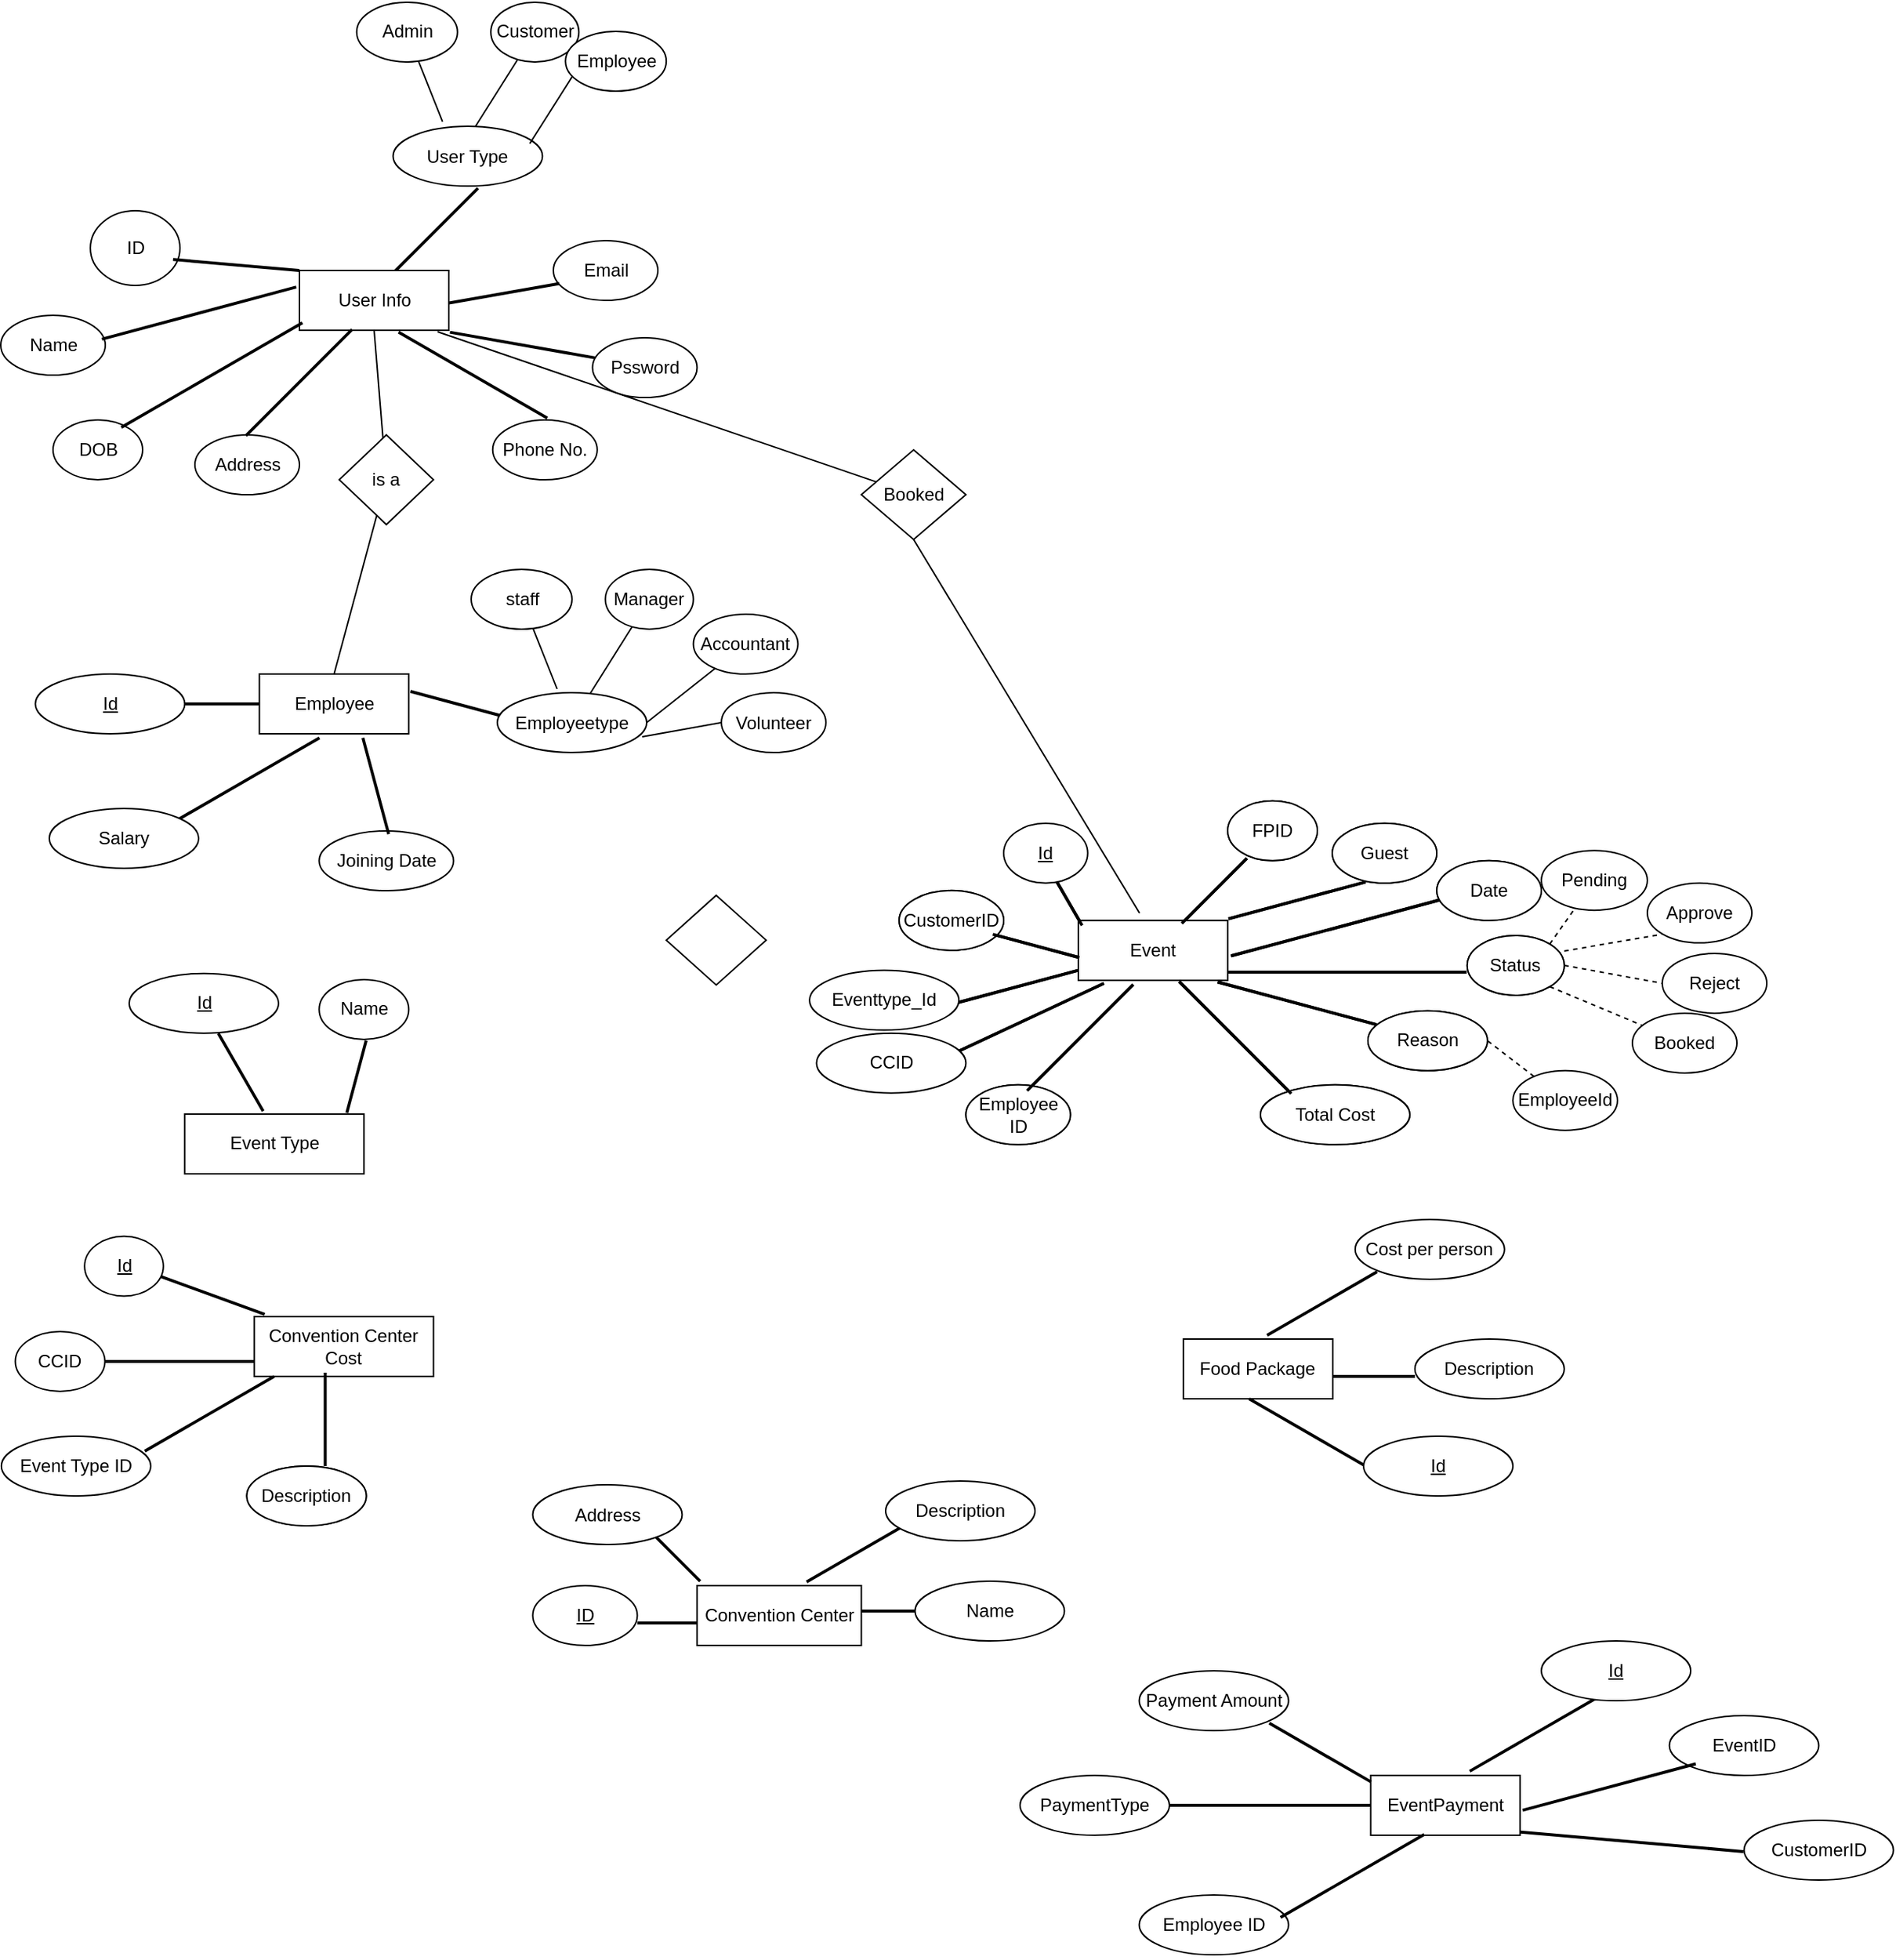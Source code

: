 <mxfile version="14.6.10" type="github">
  <diagram id="667UKBAZMkuKN2_vxPIx" name="Page-1">
    <mxGraphModel dx="854" dy="1568" grid="1" gridSize="10" guides="1" tooltips="1" connect="1" arrows="1" fold="1" page="1" pageScale="1" pageWidth="850" pageHeight="1100" math="0" shadow="0">
      <root>
        <mxCell id="0" />
        <mxCell id="1" parent="0" />
        <mxCell id="iq4_zU8uzsKBCmtEDNEx-7" value="Convention Center Cost" style="whiteSpace=wrap;html=1;align=center;" parent="1" vertex="1">
          <mxGeometry x="177.25" y="660" width="120" height="40" as="geometry" />
        </mxCell>
        <mxCell id="iq4_zU8uzsKBCmtEDNEx-9" value="CCID" style="ellipse;whiteSpace=wrap;html=1;align=center;" parent="1" vertex="1">
          <mxGeometry x="17.25" y="670" width="60" height="40" as="geometry" />
        </mxCell>
        <mxCell id="iq4_zU8uzsKBCmtEDNEx-10" value="Event Type ID" style="ellipse;whiteSpace=wrap;html=1;align=center;" parent="1" vertex="1">
          <mxGeometry x="7.92" y="740" width="100" height="40" as="geometry" />
        </mxCell>
        <mxCell id="iq4_zU8uzsKBCmtEDNEx-11" value="Description" style="ellipse;whiteSpace=wrap;html=1;align=center;" parent="1" vertex="1">
          <mxGeometry x="172.25" y="760" width="80" height="40" as="geometry" />
        </mxCell>
        <mxCell id="iq4_zU8uzsKBCmtEDNEx-12" value="" style="line;strokeWidth=2;html=1;rotation=20;" parent="1" vertex="1">
          <mxGeometry x="107.92" y="640" width="78.66" height="10" as="geometry" />
        </mxCell>
        <mxCell id="iq4_zU8uzsKBCmtEDNEx-13" value="" style="line;strokeWidth=2;html=1;" parent="1" vertex="1">
          <mxGeometry x="77.25" y="685" width="100" height="10" as="geometry" />
        </mxCell>
        <mxCell id="iq4_zU8uzsKBCmtEDNEx-14" value="" style="line;strokeWidth=2;html=1;rotation=-30;" parent="1" vertex="1">
          <mxGeometry x="97.25" y="720" width="100" height="10" as="geometry" />
        </mxCell>
        <mxCell id="iq4_zU8uzsKBCmtEDNEx-15" value="" style="line;strokeWidth=2;html=1;rotation=90;" parent="1" vertex="1">
          <mxGeometry x="193.5" y="723.75" width="62.5" height="10" as="geometry" />
        </mxCell>
        <mxCell id="iq4_zU8uzsKBCmtEDNEx-16" value="Description" style="ellipse;whiteSpace=wrap;html=1;align=center;" parent="1" vertex="1">
          <mxGeometry x="172.25" y="760" width="80" height="40" as="geometry" />
        </mxCell>
        <mxCell id="iq4_zU8uzsKBCmtEDNEx-24" value="User Type" style="ellipse;whiteSpace=wrap;html=1;align=center;" parent="1" vertex="1">
          <mxGeometry x="270.21" y="-136.46" width="100" height="40" as="geometry" />
        </mxCell>
        <mxCell id="iq4_zU8uzsKBCmtEDNEx-26" value="" style="line;strokeWidth=2;html=1;rotation=-225;" parent="1" vertex="1">
          <mxGeometry x="258.75" y="-73.54" width="80" height="13.54" as="geometry" />
        </mxCell>
        <mxCell id="iq4_zU8uzsKBCmtEDNEx-34" value="User Info" style="whiteSpace=wrap;html=1;align=center;" parent="1" vertex="1">
          <mxGeometry x="207.5" y="-40" width="100" height="40" as="geometry" />
        </mxCell>
        <mxCell id="iq4_zU8uzsKBCmtEDNEx-35" value="ID" style="ellipse;whiteSpace=wrap;html=1;align=center;" parent="1" vertex="1">
          <mxGeometry x="67.5" y="-80" width="60" height="50" as="geometry" />
        </mxCell>
        <mxCell id="iq4_zU8uzsKBCmtEDNEx-36" value="Name" style="ellipse;whiteSpace=wrap;html=1;align=center;" parent="1" vertex="1">
          <mxGeometry x="7.5" y="-10" width="70" height="40" as="geometry" />
        </mxCell>
        <mxCell id="iq4_zU8uzsKBCmtEDNEx-37" value="DOB" style="ellipse;whiteSpace=wrap;html=1;align=center;" parent="1" vertex="1">
          <mxGeometry x="42.5" y="60" width="60" height="40" as="geometry" />
        </mxCell>
        <mxCell id="iq4_zU8uzsKBCmtEDNEx-38" value="Address" style="ellipse;whiteSpace=wrap;html=1;align=center;" parent="1" vertex="1">
          <mxGeometry x="137.5" y="70" width="70" height="40" as="geometry" />
        </mxCell>
        <mxCell id="iq4_zU8uzsKBCmtEDNEx-39" value="Email" style="ellipse;whiteSpace=wrap;html=1;align=center;" parent="1" vertex="1">
          <mxGeometry x="377.5" y="-60" width="70" height="40" as="geometry" />
        </mxCell>
        <mxCell id="iq4_zU8uzsKBCmtEDNEx-40" value="Phone No." style="ellipse;whiteSpace=wrap;html=1;align=center;" parent="1" vertex="1">
          <mxGeometry x="336.89" y="60" width="70" height="40" as="geometry" />
        </mxCell>
        <mxCell id="iq4_zU8uzsKBCmtEDNEx-41" value="" style="line;strokeWidth=1;rotatable=0;dashed=0;labelPosition=right;align=left;verticalAlign=middle;spacingTop=0;spacingLeft=6;points=[];portConstraint=eastwest;" parent="1" vertex="1">
          <mxGeometry x="257.5" y="-80" height="10" as="geometry" />
        </mxCell>
        <mxCell id="iq4_zU8uzsKBCmtEDNEx-42" value="" style="line;strokeWidth=2;html=1;rotation=-10;" parent="1" vertex="1">
          <mxGeometry x="307.08" y="-29.78" width="75" height="10" as="geometry" />
        </mxCell>
        <mxCell id="iq4_zU8uzsKBCmtEDNEx-43" value="" style="line;strokeWidth=2;html=1;rotation=10;" parent="1" vertex="1">
          <mxGeometry x="307.5" y="5" width="100" height="10" as="geometry" />
        </mxCell>
        <mxCell id="iq4_zU8uzsKBCmtEDNEx-44" value="" style="line;strokeWidth=2;html=1;rotation=30;" parent="1" vertex="1">
          <mxGeometry x="266.16" y="25" width="115" height="10" as="geometry" />
        </mxCell>
        <mxCell id="iq4_zU8uzsKBCmtEDNEx-45" value="" style="line;strokeWidth=2;html=1;rotation=-45;" parent="1" vertex="1">
          <mxGeometry x="156.89" y="30" width="100.61" height="10" as="geometry" />
        </mxCell>
        <mxCell id="iq4_zU8uzsKBCmtEDNEx-46" value="" style="line;strokeWidth=2;html=1;rotation=-30;" parent="1" vertex="1">
          <mxGeometry x="78.84" y="25" width="140" height="10" as="geometry" />
        </mxCell>
        <mxCell id="iq4_zU8uzsKBCmtEDNEx-47" value="" style="line;strokeWidth=2;html=1;rotation=-15;" parent="1" vertex="1">
          <mxGeometry x="72.94" y="-16.51" width="134.73" height="10" as="geometry" />
        </mxCell>
        <mxCell id="iq4_zU8uzsKBCmtEDNEx-48" value="" style="line;strokeWidth=2;html=1;rotation=5;" parent="1" vertex="1">
          <mxGeometry x="122.72" y="-48.7" width="84.91" height="10" as="geometry" />
        </mxCell>
        <mxCell id="iq4_zU8uzsKBCmtEDNEx-103" value="Employee" style="whiteSpace=wrap;html=1;align=center;" parent="1" vertex="1">
          <mxGeometry x="180.69" y="230" width="100" height="40" as="geometry" />
        </mxCell>
        <mxCell id="iq4_zU8uzsKBCmtEDNEx-105" value="Joining Date" style="ellipse;whiteSpace=wrap;html=1;align=center;" parent="1" vertex="1">
          <mxGeometry x="220.69" y="335" width="90" height="40" as="geometry" />
        </mxCell>
        <mxCell id="iq4_zU8uzsKBCmtEDNEx-106" value="" style="line;strokeWidth=2;html=1;" parent="1" vertex="1">
          <mxGeometry x="130.69" y="245" width="50" height="10" as="geometry" />
        </mxCell>
        <mxCell id="iq4_zU8uzsKBCmtEDNEx-107" value="" style="line;strokeWidth=2;html=1;rotation=75;" parent="1" vertex="1">
          <mxGeometry x="225.28" y="299.91" width="66.65" height="10" as="geometry" />
        </mxCell>
        <mxCell id="iq4_zU8uzsKBCmtEDNEx-108" value="" style="line;strokeWidth=2;html=1;rotation=-30;" parent="1" vertex="1">
          <mxGeometry x="100.85" y="294.91" width="128.66" height="20" as="geometry" />
        </mxCell>
        <mxCell id="iq4_zU8uzsKBCmtEDNEx-110" value="" style="line;strokeWidth=2;html=1;rotation=15;" parent="1" vertex="1">
          <mxGeometry x="280.69" y="217.5" width="64.56" height="65" as="geometry" />
        </mxCell>
        <mxCell id="iq4_zU8uzsKBCmtEDNEx-111" value="Id" style="ellipse;whiteSpace=wrap;html=1;align=center;fontStyle=4;" parent="1" vertex="1">
          <mxGeometry x="30.69" y="230" width="100" height="40" as="geometry" />
        </mxCell>
        <mxCell id="iq4_zU8uzsKBCmtEDNEx-112" value="Employeetype" style="ellipse;whiteSpace=wrap;html=1;align=center;" parent="1" vertex="1">
          <mxGeometry x="340" y="242.5" width="100" height="40" as="geometry" />
        </mxCell>
        <mxCell id="iq4_zU8uzsKBCmtEDNEx-113" value="Salary" style="ellipse;whiteSpace=wrap;html=1;align=center;" parent="1" vertex="1">
          <mxGeometry x="40.01" y="320" width="100" height="40" as="geometry" />
        </mxCell>
        <mxCell id="Gzfp780XZHJY38I-ThZH-4" value="" style="rounded=0;orthogonalLoop=1;jettySize=auto;html=1;entryX=0.5;entryY=1;entryDx=0;entryDy=0;endArrow=none;endFill=0;" parent="1" source="iq4_zU8uzsKBCmtEDNEx-116" target="iq4_zU8uzsKBCmtEDNEx-34" edge="1">
          <mxGeometry relative="1" as="geometry" />
        </mxCell>
        <mxCell id="Gzfp780XZHJY38I-ThZH-5" value="" style="edgeStyle=none;rounded=0;orthogonalLoop=1;jettySize=auto;html=1;endArrow=none;endFill=0;entryX=0.5;entryY=0;entryDx=0;entryDy=0;" parent="1" source="iq4_zU8uzsKBCmtEDNEx-116" target="iq4_zU8uzsKBCmtEDNEx-103" edge="1">
          <mxGeometry relative="1" as="geometry" />
        </mxCell>
        <mxCell id="iq4_zU8uzsKBCmtEDNEx-116" value="is a" style="shape=rhombus;perimeter=rhombusPerimeter;whiteSpace=wrap;html=1;align=center;" parent="1" vertex="1">
          <mxGeometry x="234.14" y="70" width="63.11" height="60" as="geometry" />
        </mxCell>
        <mxCell id="iq4_zU8uzsKBCmtEDNEx-117" value="" style="endArrow=none;html=1;rounded=0;" parent="1" target="iq4_zU8uzsKBCmtEDNEx-118" edge="1">
          <mxGeometry relative="1" as="geometry">
            <mxPoint x="380" y="240" as="sourcePoint" />
            <mxPoint x="380" y="240" as="targetPoint" />
          </mxGeometry>
        </mxCell>
        <mxCell id="iq4_zU8uzsKBCmtEDNEx-118" value="staff" style="ellipse;whiteSpace=wrap;html=1;align=center;" parent="1" vertex="1">
          <mxGeometry x="322.5" y="160" width="67.5" height="40" as="geometry" />
        </mxCell>
        <mxCell id="iq4_zU8uzsKBCmtEDNEx-123" value="" style="rounded=0;orthogonalLoop=1;jettySize=auto;html=1;endArrow=none;endFill=0;" parent="1" source="iq4_zU8uzsKBCmtEDNEx-119" target="iq4_zU8uzsKBCmtEDNEx-112" edge="1">
          <mxGeometry relative="1" as="geometry" />
        </mxCell>
        <mxCell id="iq4_zU8uzsKBCmtEDNEx-119" value="Manager" style="ellipse;whiteSpace=wrap;html=1;align=center;" parent="1" vertex="1">
          <mxGeometry x="412.31" y="160" width="58.96" height="40" as="geometry" />
        </mxCell>
        <mxCell id="iq4_zU8uzsKBCmtEDNEx-126" value="" style="rounded=0;orthogonalLoop=1;jettySize=auto;html=1;endArrow=none;endFill=0;entryX=1;entryY=0.5;entryDx=0;entryDy=0;" parent="1" source="iq4_zU8uzsKBCmtEDNEx-124" target="iq4_zU8uzsKBCmtEDNEx-112" edge="1">
          <mxGeometry relative="1" as="geometry">
            <mxPoint x="515" y="320" as="targetPoint" />
          </mxGeometry>
        </mxCell>
        <mxCell id="iq4_zU8uzsKBCmtEDNEx-124" value="Accountant" style="ellipse;whiteSpace=wrap;html=1;align=center;" parent="1" vertex="1">
          <mxGeometry x="471.27" y="190" width="70" height="40" as="geometry" />
        </mxCell>
        <mxCell id="iq4_zU8uzsKBCmtEDNEx-127" value="Volunteer" style="ellipse;whiteSpace=wrap;html=1;align=center;" parent="1" vertex="1">
          <mxGeometry x="490" y="242.5" width="70" height="40" as="geometry" />
        </mxCell>
        <mxCell id="iq4_zU8uzsKBCmtEDNEx-128" value="" style="endArrow=none;html=1;rounded=0;entryX=0;entryY=0.5;entryDx=0;entryDy=0;exitX=0.97;exitY=0.738;exitDx=0;exitDy=0;exitPerimeter=0;" parent="1" source="iq4_zU8uzsKBCmtEDNEx-112" target="iq4_zU8uzsKBCmtEDNEx-127" edge="1">
          <mxGeometry relative="1" as="geometry">
            <mxPoint x="470" y="334.91" as="sourcePoint" />
            <mxPoint x="470" y="264.91" as="targetPoint" />
          </mxGeometry>
        </mxCell>
        <mxCell id="iq4_zU8uzsKBCmtEDNEx-152" value="Event" style="whiteSpace=wrap;html=1;align=center;" parent="1" vertex="1">
          <mxGeometry x="729.04" y="394.91" width="100" height="40" as="geometry" />
        </mxCell>
        <mxCell id="iq4_zU8uzsKBCmtEDNEx-154" value="CustomerID" style="ellipse;whiteSpace=wrap;html=1;align=center;" parent="1" vertex="1">
          <mxGeometry x="609.04" y="374.91" width="70" height="40" as="geometry" />
        </mxCell>
        <mxCell id="iq4_zU8uzsKBCmtEDNEx-157" value="FPID" style="ellipse;whiteSpace=wrap;html=1;align=center;" parent="1" vertex="1">
          <mxGeometry x="829.04" y="314.91" width="60" height="40" as="geometry" />
        </mxCell>
        <mxCell id="iq4_zU8uzsKBCmtEDNEx-158" value="Guest" style="ellipse;whiteSpace=wrap;html=1;align=center;" parent="1" vertex="1">
          <mxGeometry x="899.04" y="329.91" width="70" height="40" as="geometry" />
        </mxCell>
        <mxCell id="iq4_zU8uzsKBCmtEDNEx-159" value="Date" style="ellipse;whiteSpace=wrap;html=1;align=center;" parent="1" vertex="1">
          <mxGeometry x="969.04" y="354.91" width="70" height="40" as="geometry" />
        </mxCell>
        <mxCell id="iq4_zU8uzsKBCmtEDNEx-160" value="Status" style="ellipse;whiteSpace=wrap;html=1;align=center;" parent="1" vertex="1">
          <mxGeometry x="989.37" y="404.95" width="65" height="40" as="geometry" />
        </mxCell>
        <mxCell id="iq4_zU8uzsKBCmtEDNEx-161" value="Reason" style="ellipse;whiteSpace=wrap;html=1;align=center;" parent="1" vertex="1">
          <mxGeometry x="922.93" y="455.35" width="80" height="40" as="geometry" />
        </mxCell>
        <mxCell id="iq4_zU8uzsKBCmtEDNEx-162" value="Employee ID" style="ellipse;whiteSpace=wrap;html=1;align=center;" parent="1" vertex="1">
          <mxGeometry x="653.73" y="504.91" width="70" height="40" as="geometry" />
        </mxCell>
        <mxCell id="iq4_zU8uzsKBCmtEDNEx-163" value="Total Cost" style="ellipse;whiteSpace=wrap;html=1;align=center;" parent="1" vertex="1">
          <mxGeometry x="850.96" y="504.91" width="100" height="40" as="geometry" />
        </mxCell>
        <mxCell id="iq4_zU8uzsKBCmtEDNEx-164" value="" style="line;strokeWidth=2;html=1;rotation=60;" parent="1" vertex="1">
          <mxGeometry x="705.29" y="378.1" width="35" height="10" as="geometry" />
        </mxCell>
        <mxCell id="iq4_zU8uzsKBCmtEDNEx-165" value="" style="line;strokeWidth=2;html=1;rotation=15;" parent="1" vertex="1">
          <mxGeometry x="670.74" y="406.97" width="60" height="10" as="geometry" />
        </mxCell>
        <mxCell id="iq4_zU8uzsKBCmtEDNEx-166" value="" style="line;strokeWidth=2;html=1;rotation=-15;" parent="1" vertex="1">
          <mxGeometry x="644.05" y="434.45" width="86.25" height="10" as="geometry" />
        </mxCell>
        <mxCell id="iq4_zU8uzsKBCmtEDNEx-167" value="" style="line;strokeWidth=2;html=1;rotation=-25;" parent="1" vertex="1">
          <mxGeometry x="640.74" y="455.35" width="110.61" height="10" as="geometry" />
        </mxCell>
        <mxCell id="iq4_zU8uzsKBCmtEDNEx-168" value="" style="line;strokeWidth=2;html=1;rotation=-45;" parent="1" vertex="1">
          <mxGeometry x="680.02" y="468.3" width="100.42" height="10" as="geometry" />
        </mxCell>
        <mxCell id="iq4_zU8uzsKBCmtEDNEx-169" value="" style="line;strokeWidth=2;html=1;rotation=-225;" parent="1" vertex="1">
          <mxGeometry x="789.28" y="370.12" width="61.6" height="10" as="geometry" />
        </mxCell>
        <mxCell id="iq4_zU8uzsKBCmtEDNEx-170" value="" style="line;strokeWidth=2;html=1;rotation=-15;" parent="1" vertex="1">
          <mxGeometry x="827.93" y="376.5" width="95" height="10" as="geometry" />
        </mxCell>
        <mxCell id="iq4_zU8uzsKBCmtEDNEx-171" value="" style="line;strokeWidth=2;html=1;rotation=-15;" parent="1" vertex="1">
          <mxGeometry x="828.77" y="394.95" width="144.39" height="10" as="geometry" />
        </mxCell>
        <mxCell id="iq4_zU8uzsKBCmtEDNEx-172" value="" style="line;strokeWidth=2;html=1;" parent="1" vertex="1">
          <mxGeometry x="829.04" y="424.45" width="160" height="10" as="geometry" />
        </mxCell>
        <mxCell id="iq4_zU8uzsKBCmtEDNEx-173" value="" style="line;strokeWidth=2;html=1;rotation=15;" parent="1" vertex="1">
          <mxGeometry x="820.43" y="445.35" width="110" height="10" as="geometry" />
        </mxCell>
        <mxCell id="iq4_zU8uzsKBCmtEDNEx-174" value="" style="line;strokeWidth=2;html=1;rotation=45;" parent="1" vertex="1">
          <mxGeometry x="780.96" y="468.3" width="106.16" height="10" as="geometry" />
        </mxCell>
        <mxCell id="iq4_zU8uzsKBCmtEDNEx-175" value="Event" style="whiteSpace=wrap;html=1;align=center;" parent="1" vertex="1">
          <mxGeometry x="729.04" y="394.95" width="100" height="40" as="geometry" />
        </mxCell>
        <mxCell id="iq4_zU8uzsKBCmtEDNEx-177" value="CustomerID" style="ellipse;whiteSpace=wrap;html=1;align=center;" parent="1" vertex="1">
          <mxGeometry x="609.04" y="374.91" width="70" height="40" as="geometry" />
        </mxCell>
        <mxCell id="iq4_zU8uzsKBCmtEDNEx-180" value="FPID" style="ellipse;whiteSpace=wrap;html=1;align=center;" parent="1" vertex="1">
          <mxGeometry x="829.04" y="314.91" width="60" height="40" as="geometry" />
        </mxCell>
        <mxCell id="iq4_zU8uzsKBCmtEDNEx-181" value="Guest" style="ellipse;whiteSpace=wrap;html=1;align=center;" parent="1" vertex="1">
          <mxGeometry x="899.04" y="329.91" width="70" height="40" as="geometry" />
        </mxCell>
        <mxCell id="iq4_zU8uzsKBCmtEDNEx-182" value="Date" style="ellipse;whiteSpace=wrap;html=1;align=center;" parent="1" vertex="1">
          <mxGeometry x="969.04" y="354.91" width="70" height="40" as="geometry" />
        </mxCell>
        <mxCell id="iq4_zU8uzsKBCmtEDNEx-183" value="Status" style="ellipse;whiteSpace=wrap;html=1;align=center;" parent="1" vertex="1">
          <mxGeometry x="989.37" y="404.95" width="65" height="40" as="geometry" />
        </mxCell>
        <mxCell id="iq4_zU8uzsKBCmtEDNEx-184" value="Reason" style="ellipse;whiteSpace=wrap;html=1;align=center;" parent="1" vertex="1">
          <mxGeometry x="922.93" y="455.35" width="80" height="40" as="geometry" />
        </mxCell>
        <mxCell id="iq4_zU8uzsKBCmtEDNEx-185" value="Employee ID" style="ellipse;whiteSpace=wrap;html=1;align=center;" parent="1" vertex="1">
          <mxGeometry x="653.73" y="504.91" width="70" height="40" as="geometry" />
        </mxCell>
        <mxCell id="iq4_zU8uzsKBCmtEDNEx-186" value="Total Cost" style="ellipse;whiteSpace=wrap;html=1;align=center;" parent="1" vertex="1">
          <mxGeometry x="850.96" y="504.91" width="100" height="40" as="geometry" />
        </mxCell>
        <mxCell id="iq4_zU8uzsKBCmtEDNEx-187" value="" style="line;strokeWidth=2;html=1;rotation=60;" parent="1" vertex="1">
          <mxGeometry x="705.29" y="378.1" width="35" height="10" as="geometry" />
        </mxCell>
        <mxCell id="iq4_zU8uzsKBCmtEDNEx-188" value="" style="line;strokeWidth=2;html=1;rotation=15;" parent="1" vertex="1">
          <mxGeometry x="670.74" y="406.97" width="60" height="10" as="geometry" />
        </mxCell>
        <mxCell id="iq4_zU8uzsKBCmtEDNEx-189" value="" style="line;strokeWidth=2;html=1;rotation=-15;" parent="1" vertex="1">
          <mxGeometry x="644.05" y="434.45" width="86.25" height="10" as="geometry" />
        </mxCell>
        <mxCell id="iq4_zU8uzsKBCmtEDNEx-190" value="" style="line;strokeWidth=2;html=1;rotation=-25;" parent="1" vertex="1">
          <mxGeometry x="640.74" y="455.35" width="110.61" height="10" as="geometry" />
        </mxCell>
        <mxCell id="iq4_zU8uzsKBCmtEDNEx-191" value="" style="line;strokeWidth=2;html=1;rotation=-45;" parent="1" vertex="1">
          <mxGeometry x="680.02" y="468.3" width="100.42" height="10" as="geometry" />
        </mxCell>
        <mxCell id="iq4_zU8uzsKBCmtEDNEx-192" value="" style="line;strokeWidth=2;html=1;rotation=-225;" parent="1" vertex="1">
          <mxGeometry x="789.28" y="370.12" width="61.6" height="10" as="geometry" />
        </mxCell>
        <mxCell id="iq4_zU8uzsKBCmtEDNEx-193" value="" style="line;strokeWidth=2;html=1;rotation=-15;" parent="1" vertex="1">
          <mxGeometry x="827.93" y="376.5" width="95" height="10" as="geometry" />
        </mxCell>
        <mxCell id="iq4_zU8uzsKBCmtEDNEx-194" value="" style="line;strokeWidth=2;html=1;rotation=-15;" parent="1" vertex="1">
          <mxGeometry x="828.77" y="394.95" width="144.39" height="10" as="geometry" />
        </mxCell>
        <mxCell id="iq4_zU8uzsKBCmtEDNEx-195" value="" style="line;strokeWidth=2;html=1;" parent="1" vertex="1">
          <mxGeometry x="829.04" y="424.45" width="160" height="10" as="geometry" />
        </mxCell>
        <mxCell id="iq4_zU8uzsKBCmtEDNEx-196" value="" style="line;strokeWidth=2;html=1;rotation=15;" parent="1" vertex="1">
          <mxGeometry x="820.43" y="445.35" width="110" height="10" as="geometry" />
        </mxCell>
        <mxCell id="iq4_zU8uzsKBCmtEDNEx-197" value="" style="line;strokeWidth=2;html=1;rotation=45;" parent="1" vertex="1">
          <mxGeometry x="780.96" y="468.3" width="106.16" height="10" as="geometry" />
        </mxCell>
        <mxCell id="iq4_zU8uzsKBCmtEDNEx-198" value="Event Type" style="rounded=0;whiteSpace=wrap;html=1;" parent="1" vertex="1">
          <mxGeometry x="130.69" y="524.45" width="120" height="40" as="geometry" />
        </mxCell>
        <mxCell id="iq4_zU8uzsKBCmtEDNEx-200" value="Name" style="ellipse;whiteSpace=wrap;html=1;align=center;" parent="1" vertex="1">
          <mxGeometry x="220.69" y="434.45" width="60" height="40" as="geometry" />
        </mxCell>
        <mxCell id="iq4_zU8uzsKBCmtEDNEx-201" value="" style="line;strokeWidth=2;direction=south;html=1;rotation=15;" parent="1" vertex="1">
          <mxGeometry x="240.69" y="474.45" width="10" height="50" as="geometry" />
        </mxCell>
        <mxCell id="iq4_zU8uzsKBCmtEDNEx-202" value="" style="line;strokeWidth=2;direction=south;html=1;rotation=-30;" parent="1" vertex="1">
          <mxGeometry x="163.19" y="466.46" width="10" height="60" as="geometry" />
        </mxCell>
        <mxCell id="iq4_zU8uzsKBCmtEDNEx-203" value="Id" style="ellipse;whiteSpace=wrap;html=1;align=center;fontStyle=4;" parent="1" vertex="1">
          <mxGeometry x="93.5" y="430.35" width="100" height="40" as="geometry" />
        </mxCell>
        <mxCell id="iq4_zU8uzsKBCmtEDNEx-205" value="Id" style="ellipse;whiteSpace=wrap;html=1;align=center;fontStyle=4;" parent="1" vertex="1">
          <mxGeometry x="679.04" y="329.91" width="56.27" height="40" as="geometry" />
        </mxCell>
        <mxCell id="iq4_zU8uzsKBCmtEDNEx-206" value="Eventtype_Id" style="ellipse;whiteSpace=wrap;html=1;align=center;" parent="1" vertex="1">
          <mxGeometry x="549.04" y="428.3" width="100" height="40" as="geometry" />
        </mxCell>
        <mxCell id="iq4_zU8uzsKBCmtEDNEx-208" value="CCID" style="ellipse;whiteSpace=wrap;html=1;align=center;" parent="1" vertex="1">
          <mxGeometry x="553.73" y="470.35" width="100" height="40" as="geometry" />
        </mxCell>
        <mxCell id="iq4_zU8uzsKBCmtEDNEx-210" value="" style="endArrow=none;html=1;rounded=0;dashed=1;exitX=1;exitY=0;exitDx=0;exitDy=0;" parent="1" source="iq4_zU8uzsKBCmtEDNEx-183" target="iq4_zU8uzsKBCmtEDNEx-211" edge="1">
          <mxGeometry relative="1" as="geometry">
            <mxPoint x="1050" y="406.97" as="sourcePoint" />
            <mxPoint x="1130" y="406.97" as="targetPoint" />
          </mxGeometry>
        </mxCell>
        <mxCell id="iq4_zU8uzsKBCmtEDNEx-211" value="Pending" style="ellipse;whiteSpace=wrap;html=1;align=center;" parent="1" vertex="1">
          <mxGeometry x="1039.04" y="348.1" width="70.96" height="40" as="geometry" />
        </mxCell>
        <mxCell id="iq4_zU8uzsKBCmtEDNEx-212" value="Approve&lt;span style=&quot;color: rgba(0 , 0 , 0 , 0) ; font-family: monospace ; font-size: 0px&quot;&gt;%3CmxGraphModel%3E%3Croot%3E%3CmxCell%20id%3D%220%22%2F%3E%3CmxCell%20id%3D%221%22%20parent%3D%220%22%2F%3E%3CmxCell%20id%3D%222%22%20value%3D%22Event%20Type%22%20style%3D%22rounded%3D0%3BwhiteSpace%3Dwrap%3Bhtml%3D1%3B%22%20vertex%3D%221%22%20parent%3D%221%22%3E%3CmxGeometry%20x%3D%2290%22%20y%3D%22140%22%20width%3D%22120%22%20height%3D%2240%22%20as%3D%22geometry%22%2F%3E%3C%2FmxCell%3E%3CmxCell%20id%3D%223%22%20value%3D%22ID%22%20style%3D%22ellipse%3BwhiteSpace%3Dwrap%3Bhtml%3D1%3Balign%3Dcenter%3B%22%20vertex%3D%221%22%20parent%3D%221%22%3E%3CmxGeometry%20x%3D%2260%22%20y%3D%2250%22%20width%3D%2260%22%20height%3D%2240%22%20as%3D%22geometry%22%2F%3E%3C%2FmxCell%3E%3CmxCell%20id%3D%224%22%20value%3D%22Name%22%20style%3D%22ellipse%3BwhiteSpace%3Dwrap%3Bhtml%3D1%3Balign%3Dcenter%3B%22%20vertex%3D%221%22%20parent%3D%221%22%3E%3CmxGeometry%20x%3D%22180%22%20y%3D%2250%22%20width%3D%2260%22%20height%3D%2240%22%20as%3D%22geometry%22%2F%3E%3C%2FmxCell%3E%3CmxCell%20id%3D%225%22%20value%3D%22%22%20style%3D%22line%3BstrokeWidth%3D2%3Bdirection%3Dsouth%3Bhtml%3D1%3Brotation%3D15%3B%22%20vertex%3D%221%22%20parent%3D%221%22%3E%3CmxGeometry%20x%3D%22200%22%20y%3D%2290%22%20width%3D%2210%22%20height%3D%2250%22%20as%3D%22geometry%22%2F%3E%3C%2FmxCell%3E%3CmxCell%20id%3D%226%22%20value%3D%22%22%20style%3D%22line%3BstrokeWidth%3D2%3Bdirection%3Dsouth%3Bhtml%3D1%3Brotation%3D-30%3B%22%20vertex%3D%221%22%20parent%3D%221%22%3E%3CmxGeometry%20x%3D%22122.5%22%20y%3D%2282.01%22%20width%3D%2210%22%20height%3D%2260%22%20as%3D%22geometry%22%2F%3E%3C%2FmxCell%3E%3C%2Froot%3E%3C%2FmxGraphModel%3E&lt;/span&gt;" style="ellipse;whiteSpace=wrap;html=1;align=center;" parent="1" vertex="1">
          <mxGeometry x="1110" y="369.91" width="70" height="40" as="geometry" />
        </mxCell>
        <mxCell id="iq4_zU8uzsKBCmtEDNEx-213" value="" style="endArrow=none;html=1;rounded=0;dashed=1;entryX=0;entryY=1;entryDx=0;entryDy=0;" parent="1" target="iq4_zU8uzsKBCmtEDNEx-212" edge="1">
          <mxGeometry relative="1" as="geometry">
            <mxPoint x="1054.37" y="415.36" as="sourcePoint" />
            <mxPoint x="1140.33" y="414.91" as="targetPoint" />
          </mxGeometry>
        </mxCell>
        <mxCell id="iq4_zU8uzsKBCmtEDNEx-214" value="Reject&lt;span style=&quot;color: rgba(0 , 0 , 0 , 0) ; font-family: monospace ; font-size: 0px&quot;&gt;%3CmxGraphModel%3E%3Croot%3E%3CmxCell%20id%3D%220%22%2F%3E%3CmxCell%20id%3D%221%22%20parent%3D%220%22%2F%3E%3CmxCell%20id%3D%222%22%20value%3D%22Event%20Type%22%20style%3D%22rounded%3D0%3BwhiteSpace%3Dwrap%3Bhtml%3D1%3B%22%20vertex%3D%221%22%20parent%3D%221%22%3E%3CmxGeometry%20x%3D%2290%22%20y%3D%22140%22%20width%3D%22120%22%20height%3D%2240%22%20as%3D%22geometry%22%2F%3E%3C%2FmxCell%3E%3CmxCell%20id%3D%223%22%20value%3D%22ID%22%20style%3D%22ellipse%3BwhiteSpace%3Dwrap%3Bhtml%3D1%3Balign%3Dcenter%3B%22%20vertex%3D%221%22%20parent%3D%221%22%3E%3CmxGeometry%20x%3D%2260%22%20y%3D%2250%22%20width%3D%2260%22%20height%3D%2240%22%20as%3D%22geometry%22%2F%3E%3C%2FmxCell%3E%3CmxCell%20id%3D%224%22%20value%3D%22Name%22%20style%3D%22ellipse%3BwhiteSpace%3Dwrap%3Bhtml%3D1%3Balign%3Dcenter%3B%22%20vertex%3D%221%22%20parent%3D%221%22%3E%3CmxGeometry%20x%3D%22180%22%20y%3D%2250%22%20width%3D%2260%22%20height%3D%2240%22%20as%3D%22geometry%22%2F%3E%3C%2FmxCell%3E%3CmxCell%20id%3D%225%22%20value%3D%22%22%20style%3D%22line%3BstrokeWidth%3D2%3Bdirection%3Dsouth%3Bhtml%3D1%3Brotation%3D15%3B%22%20vertex%3D%221%22%20parent%3D%221%22%3E%3CmxGeometry%20x%3D%22200%22%20y%3D%2290%22%20width%3D%2210%22%20height%3D%2250%22%20as%3D%22geometry%22%2F%3E%3C%2FmxCell%3E%3CmxCell%20id%3D%226%22%20value%3D%22%22%20style%3D%22line%3BstrokeWidth%3D2%3Bdirection%3Dsouth%3Bhtml%3D1%3Brotation%3D-30%3B%22%20vertex%3D%221%22%20parent%3D%221%22%3E%3CmxGeometry%20x%3D%22122.5%22%20y%3D%2282.01%22%20width%3D%2210%22%20height%3D%2260%22%20as%3D%22geometry%22%2F%3E%3C%2FmxCell%3E%3C%2Froot%3E%3C%2FmxGraphModel%3E&lt;/span&gt;" style="ellipse;whiteSpace=wrap;html=1;align=center;" parent="1" vertex="1">
          <mxGeometry x="1120" y="416.97" width="70" height="40" as="geometry" />
        </mxCell>
        <mxCell id="iq4_zU8uzsKBCmtEDNEx-215" value="" style="endArrow=none;html=1;rounded=0;dashed=1;entryX=0;entryY=0.5;entryDx=0;entryDy=0;exitX=1;exitY=0.5;exitDx=0;exitDy=0;" parent="1" source="iq4_zU8uzsKBCmtEDNEx-183" target="iq4_zU8uzsKBCmtEDNEx-214" edge="1">
          <mxGeometry relative="1" as="geometry">
            <mxPoint x="1064.37" y="425.36" as="sourcePoint" />
            <mxPoint x="1130.251" y="414.052" as="targetPoint" />
          </mxGeometry>
        </mxCell>
        <mxCell id="iq4_zU8uzsKBCmtEDNEx-216" value="Booked" style="ellipse;whiteSpace=wrap;html=1;align=center;" parent="1" vertex="1">
          <mxGeometry x="1100" y="456.97" width="70" height="40" as="geometry" />
        </mxCell>
        <mxCell id="iq4_zU8uzsKBCmtEDNEx-217" value="" style="endArrow=none;html=1;rounded=0;dashed=1;exitX=1;exitY=1;exitDx=0;exitDy=0;" parent="1" source="iq4_zU8uzsKBCmtEDNEx-183" target="iq4_zU8uzsKBCmtEDNEx-216" edge="1">
          <mxGeometry relative="1" as="geometry">
            <mxPoint x="1064.37" y="434.95" as="sourcePoint" />
            <mxPoint x="1130" y="446.97" as="targetPoint" />
          </mxGeometry>
        </mxCell>
        <mxCell id="iq4_zU8uzsKBCmtEDNEx-220" value="" style="edgeStyle=none;rounded=0;orthogonalLoop=1;jettySize=auto;html=1;dashed=1;endArrow=none;endFill=0;entryX=1;entryY=0.5;entryDx=0;entryDy=0;" parent="1" source="iq4_zU8uzsKBCmtEDNEx-218" target="iq4_zU8uzsKBCmtEDNEx-184" edge="1">
          <mxGeometry relative="1" as="geometry" />
        </mxCell>
        <mxCell id="iq4_zU8uzsKBCmtEDNEx-218" value="EmployeeId" style="ellipse;whiteSpace=wrap;html=1;align=center;" parent="1" vertex="1">
          <mxGeometry x="1020" y="495.35" width="70" height="40" as="geometry" />
        </mxCell>
        <mxCell id="iq4_zU8uzsKBCmtEDNEx-222" value="Food Package" style="whiteSpace=wrap;html=1;align=center;" parent="1" vertex="1">
          <mxGeometry x="799.37" y="675" width="100" height="40" as="geometry" />
        </mxCell>
        <mxCell id="iq4_zU8uzsKBCmtEDNEx-224" value="Description" style="ellipse;whiteSpace=wrap;html=1;align=center;" parent="1" vertex="1">
          <mxGeometry x="954.37" y="675" width="100" height="40" as="geometry" />
        </mxCell>
        <mxCell id="iq4_zU8uzsKBCmtEDNEx-225" value="Cost per person" style="ellipse;whiteSpace=wrap;html=1;align=center;" parent="1" vertex="1">
          <mxGeometry x="914.37" y="595" width="100" height="40" as="geometry" />
        </mxCell>
        <mxCell id="iq4_zU8uzsKBCmtEDNEx-226" value="" style="line;strokeWidth=2;html=1;rotation=-210;" parent="1" vertex="1">
          <mxGeometry x="849.7" y="646.25" width="85" height="10" as="geometry" />
        </mxCell>
        <mxCell id="iq4_zU8uzsKBCmtEDNEx-227" value="" style="line;strokeWidth=2;html=1;" parent="1" vertex="1">
          <mxGeometry x="899.37" y="695" width="55" height="10" as="geometry" />
        </mxCell>
        <mxCell id="iq4_zU8uzsKBCmtEDNEx-228" value="" style="line;strokeWidth=2;html=1;rotation=30;" parent="1" vertex="1">
          <mxGeometry x="837.36" y="725" width="90" height="25" as="geometry" />
        </mxCell>
        <mxCell id="iq4_zU8uzsKBCmtEDNEx-229" value="Id" style="ellipse;whiteSpace=wrap;html=1;align=center;fontStyle=4;" parent="1" vertex="1">
          <mxGeometry x="920" y="740" width="100" height="40" as="geometry" />
        </mxCell>
        <mxCell id="iq4_zU8uzsKBCmtEDNEx-230" value="Id" style="ellipse;whiteSpace=wrap;html=1;align=center;fontStyle=4;" parent="1" vertex="1">
          <mxGeometry x="63.63" y="606.25" width="52.75" height="40" as="geometry" />
        </mxCell>
        <mxCell id="iq4_zU8uzsKBCmtEDNEx-231" value="Convention Center" style="whiteSpace=wrap;html=1;align=center;" parent="1" vertex="1">
          <mxGeometry x="473.73" y="840" width="110" height="40" as="geometry" />
        </mxCell>
        <mxCell id="iq4_zU8uzsKBCmtEDNEx-232" value="ID" style="ellipse;whiteSpace=wrap;html=1;align=center;fontStyle=4;" parent="1" vertex="1">
          <mxGeometry x="363.73" y="840" width="70" height="40" as="geometry" />
        </mxCell>
        <mxCell id="iq4_zU8uzsKBCmtEDNEx-236" value="" style="line;strokeWidth=2;direction=south;html=1;rotation=-45;" parent="1" vertex="1">
          <mxGeometry x="453.12" y="794.39" width="10" height="50" as="geometry" />
        </mxCell>
        <mxCell id="iq4_zU8uzsKBCmtEDNEx-237" value="" style="line;strokeWidth=2;html=1;" parent="1" vertex="1">
          <mxGeometry x="433.73" y="860" width="40" height="10" as="geometry" />
        </mxCell>
        <mxCell id="iq4_zU8uzsKBCmtEDNEx-238" value="" style="line;strokeWidth=2;html=1;rotation=-30;" parent="1" vertex="1">
          <mxGeometry x="541.72" y="812.5" width="80" height="10" as="geometry" />
        </mxCell>
        <mxCell id="iq4_zU8uzsKBCmtEDNEx-239" value="" style="line;strokeWidth=2;html=1;" parent="1" vertex="1">
          <mxGeometry x="583.73" y="852.01" width="40" height="10" as="geometry" />
        </mxCell>
        <mxCell id="iq4_zU8uzsKBCmtEDNEx-240" value="Address" style="ellipse;whiteSpace=wrap;html=1;align=center;" parent="1" vertex="1">
          <mxGeometry x="363.73" y="772.5" width="100" height="40" as="geometry" />
        </mxCell>
        <mxCell id="iq4_zU8uzsKBCmtEDNEx-241" value="Description" style="ellipse;whiteSpace=wrap;html=1;align=center;" parent="1" vertex="1">
          <mxGeometry x="600" y="770" width="100" height="40" as="geometry" />
        </mxCell>
        <mxCell id="iq4_zU8uzsKBCmtEDNEx-242" value="Name" style="ellipse;whiteSpace=wrap;html=1;align=center;" parent="1" vertex="1">
          <mxGeometry x="619.7" y="837.01" width="100" height="40" as="geometry" />
        </mxCell>
        <mxCell id="iq4_zU8uzsKBCmtEDNEx-243" value="EventPayment" style="whiteSpace=wrap;html=1;align=center;" parent="1" vertex="1">
          <mxGeometry x="924.78" y="967.01" width="100" height="40" as="geometry" />
        </mxCell>
        <mxCell id="iq4_zU8uzsKBCmtEDNEx-245" value="EventID" style="ellipse;whiteSpace=wrap;html=1;align=center;" parent="1" vertex="1">
          <mxGeometry x="1124.78" y="927.01" width="100" height="40" as="geometry" />
        </mxCell>
        <mxCell id="iq4_zU8uzsKBCmtEDNEx-246" value="CustomerID" style="ellipse;whiteSpace=wrap;html=1;align=center;" parent="1" vertex="1">
          <mxGeometry x="1174.78" y="997.01" width="100" height="40" as="geometry" />
        </mxCell>
        <mxCell id="iq4_zU8uzsKBCmtEDNEx-247" style="edgeStyle=orthogonalEdgeStyle;rounded=0;orthogonalLoop=1;jettySize=auto;html=1;exitX=0.5;exitY=1;exitDx=0;exitDy=0;" parent="1" edge="1">
          <mxGeometry relative="1" as="geometry">
            <mxPoint x="1098.44" y="917.01" as="sourcePoint" />
            <mxPoint x="1098.44" y="917.01" as="targetPoint" />
          </mxGeometry>
        </mxCell>
        <mxCell id="iq4_zU8uzsKBCmtEDNEx-248" value="Payment Amount" style="ellipse;whiteSpace=wrap;html=1;align=center;" parent="1" vertex="1">
          <mxGeometry x="769.78" y="897.01" width="100" height="40" as="geometry" />
        </mxCell>
        <mxCell id="iq4_zU8uzsKBCmtEDNEx-249" value="PaymentType" style="ellipse;whiteSpace=wrap;html=1;align=center;" parent="1" vertex="1">
          <mxGeometry x="690" y="967.01" width="100" height="40" as="geometry" />
        </mxCell>
        <mxCell id="iq4_zU8uzsKBCmtEDNEx-250" value="Employee ID" style="ellipse;whiteSpace=wrap;html=1;align=center;" parent="1" vertex="1">
          <mxGeometry x="769.78" y="1047.01" width="100" height="40" as="geometry" />
        </mxCell>
        <mxCell id="iq4_zU8uzsKBCmtEDNEx-251" value="" style="line;strokeWidth=2;html=1;rotation=-30;" parent="1" vertex="1">
          <mxGeometry x="984.43" y="934.34" width="99.39" height="10" as="geometry" />
        </mxCell>
        <mxCell id="iq4_zU8uzsKBCmtEDNEx-252" value="" style="line;strokeWidth=2;html=1;rotation=30;" parent="1" vertex="1">
          <mxGeometry x="851.62" y="946.66" width="78.61" height="10" as="geometry" />
        </mxCell>
        <mxCell id="iq4_zU8uzsKBCmtEDNEx-253" value="" style="line;strokeWidth=2;html=1;" parent="1" vertex="1">
          <mxGeometry x="790" y="982.01" width="134.78" height="10" as="geometry" />
        </mxCell>
        <mxCell id="iq4_zU8uzsKBCmtEDNEx-254" value="" style="line;strokeWidth=2;html=1;rotation=-30;" parent="1" vertex="1">
          <mxGeometry x="856.95" y="1004.23" width="111.11" height="60" as="geometry" />
        </mxCell>
        <mxCell id="iq4_zU8uzsKBCmtEDNEx-255" value="" style="line;strokeWidth=2;html=1;rotation=5;" parent="1" vertex="1">
          <mxGeometry x="1024.68" y="1006.41" width="150" height="10" as="geometry" />
        </mxCell>
        <mxCell id="iq4_zU8uzsKBCmtEDNEx-256" value="" style="line;strokeWidth=2;html=1;rotation=-15;" parent="1" vertex="1">
          <mxGeometry x="1024.46" y="969.78" width="120.02" height="10" as="geometry" />
        </mxCell>
        <mxCell id="iq4_zU8uzsKBCmtEDNEx-257" value="Id" style="ellipse;whiteSpace=wrap;html=1;align=center;fontStyle=4;" parent="1" vertex="1">
          <mxGeometry x="1039.04" y="877.01" width="100" height="40" as="geometry" />
        </mxCell>
        <mxCell id="Gzfp780XZHJY38I-ThZH-1" value="Pssword" style="ellipse;whiteSpace=wrap;html=1;align=center;" parent="1" vertex="1">
          <mxGeometry x="403.73" y="5" width="70" height="40" as="geometry" />
        </mxCell>
        <mxCell id="SQVfS9ZGtGnzBnDmVaWN-1" value="" style="endArrow=none;html=1;rounded=0;" edge="1" parent="1" target="SQVfS9ZGtGnzBnDmVaWN-2">
          <mxGeometry relative="1" as="geometry">
            <mxPoint x="303.33" y="-139.55" as="sourcePoint" />
            <mxPoint x="303.33" y="-139.55" as="targetPoint" />
          </mxGeometry>
        </mxCell>
        <mxCell id="SQVfS9ZGtGnzBnDmVaWN-2" value="Admin" style="ellipse;whiteSpace=wrap;html=1;align=center;" vertex="1" parent="1">
          <mxGeometry x="245.83" y="-219.55" width="67.5" height="40" as="geometry" />
        </mxCell>
        <mxCell id="SQVfS9ZGtGnzBnDmVaWN-3" value="" style="rounded=0;orthogonalLoop=1;jettySize=auto;html=1;endArrow=none;endFill=0;" edge="1" parent="1" source="SQVfS9ZGtGnzBnDmVaWN-4">
          <mxGeometry relative="1" as="geometry">
            <mxPoint x="325.401" y="-136.458" as="targetPoint" />
          </mxGeometry>
        </mxCell>
        <mxCell id="SQVfS9ZGtGnzBnDmVaWN-4" value="Customer" style="ellipse;whiteSpace=wrap;html=1;align=center;" vertex="1" parent="1">
          <mxGeometry x="335.64" y="-219.55" width="58.96" height="40" as="geometry" />
        </mxCell>
        <mxCell id="SQVfS9ZGtGnzBnDmVaWN-5" value="Employee" style="ellipse;whiteSpace=wrap;html=1;align=center;" vertex="1" parent="1">
          <mxGeometry x="385.62" y="-200" width="67.5" height="40" as="geometry" />
        </mxCell>
        <mxCell id="SQVfS9ZGtGnzBnDmVaWN-6" value="" style="rounded=0;orthogonalLoop=1;jettySize=auto;html=1;endArrow=none;endFill=0;" edge="1" parent="1">
          <mxGeometry relative="1" as="geometry">
            <mxPoint x="361.701" y="-124.898" as="targetPoint" />
            <mxPoint x="390.005" y="-169.55" as="sourcePoint" />
          </mxGeometry>
        </mxCell>
        <mxCell id="SQVfS9ZGtGnzBnDmVaWN-8" value="" style="rounded=0;orthogonalLoop=1;jettySize=auto;html=1;entryX=0.925;entryY=1.025;entryDx=0;entryDy=0;entryPerimeter=0;endArrow=none;endFill=0;" edge="1" parent="1" source="SQVfS9ZGtGnzBnDmVaWN-7" target="iq4_zU8uzsKBCmtEDNEx-34">
          <mxGeometry relative="1" as="geometry" />
        </mxCell>
        <mxCell id="SQVfS9ZGtGnzBnDmVaWN-7" value="Booked" style="shape=rhombus;perimeter=rhombusPerimeter;whiteSpace=wrap;html=1;align=center;" vertex="1" parent="1">
          <mxGeometry x="583.73" y="80" width="70" height="60" as="geometry" />
        </mxCell>
        <mxCell id="SQVfS9ZGtGnzBnDmVaWN-9" value="" style="endArrow=none;html=1;rounded=0;exitX=0.5;exitY=1;exitDx=0;exitDy=0;" edge="1" parent="1" source="SQVfS9ZGtGnzBnDmVaWN-7">
          <mxGeometry relative="1" as="geometry">
            <mxPoint x="598.73" y="160" as="sourcePoint" />
            <mxPoint x="770" y="390" as="targetPoint" />
          </mxGeometry>
        </mxCell>
        <mxCell id="SQVfS9ZGtGnzBnDmVaWN-10" value="" style="shape=rhombus;perimeter=rhombusPerimeter;whiteSpace=wrap;html=1;align=center;" vertex="1" parent="1">
          <mxGeometry x="453.12" y="378.1" width="66.88" height="60" as="geometry" />
        </mxCell>
      </root>
    </mxGraphModel>
  </diagram>
</mxfile>
